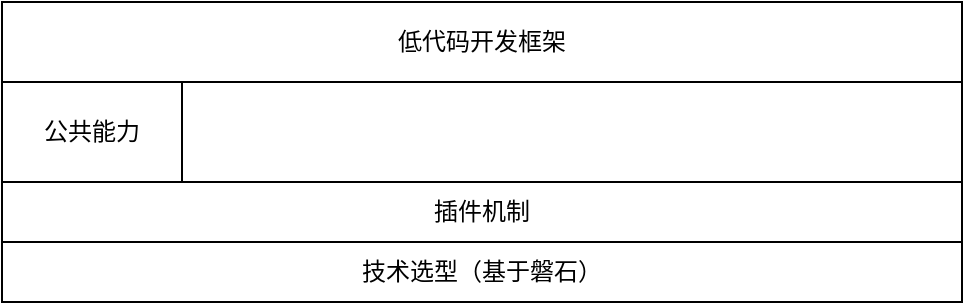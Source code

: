 <mxfile version="24.4.9" type="github">
  <diagram name="第 1 页" id="gqDG2Gp0E2L2Fy4fAPNA">
    <mxGraphModel dx="771" dy="380" grid="1" gridSize="10" guides="1" tooltips="1" connect="1" arrows="1" fold="1" page="1" pageScale="1" pageWidth="827" pageHeight="1169" math="0" shadow="0">
      <root>
        <mxCell id="0" />
        <mxCell id="1" parent="0" />
        <mxCell id="SDCCGMHogAq6qsjDlVBH-2" value="技术选型（基于磐石）" style="rounded=0;whiteSpace=wrap;html=1;" vertex="1" parent="1">
          <mxGeometry x="120" y="570" width="480" height="30" as="geometry" />
        </mxCell>
        <mxCell id="SDCCGMHogAq6qsjDlVBH-4" value="插件机制" style="rounded=0;whiteSpace=wrap;html=1;" vertex="1" parent="1">
          <mxGeometry x="120" y="540" width="480" height="30" as="geometry" />
        </mxCell>
        <mxCell id="SDCCGMHogAq6qsjDlVBH-6" value="低代码开发框架" style="rounded=0;whiteSpace=wrap;html=1;" vertex="1" parent="1">
          <mxGeometry x="120" y="450" width="480" height="40" as="geometry" />
        </mxCell>
        <mxCell id="SDCCGMHogAq6qsjDlVBH-9" value="" style="rounded=0;whiteSpace=wrap;html=1;" vertex="1" parent="1">
          <mxGeometry x="120" y="490" width="480" height="50" as="geometry" />
        </mxCell>
        <mxCell id="SDCCGMHogAq6qsjDlVBH-11" value="公共能力" style="rounded=0;whiteSpace=wrap;html=1;" vertex="1" parent="1">
          <mxGeometry x="120" y="490" width="90" height="50" as="geometry" />
        </mxCell>
      </root>
    </mxGraphModel>
  </diagram>
</mxfile>
